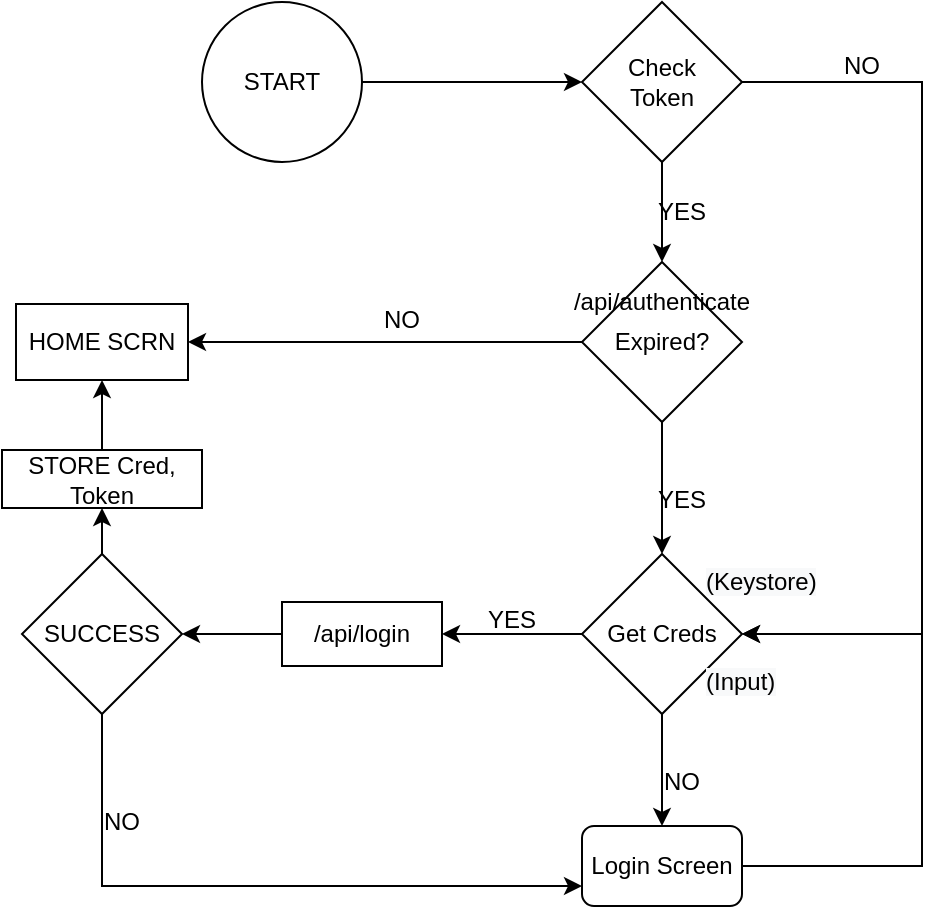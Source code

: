 <mxfile version="13.8.5" type="github">
  <diagram id="C5RBs43oDa-KdzZeNtuy" name="Page-1">
    <mxGraphModel dx="868" dy="492" grid="1" gridSize="10" guides="1" tooltips="1" connect="1" arrows="1" fold="1" page="1" pageScale="1" pageWidth="827" pageHeight="1169" math="0" shadow="0">
      <root>
        <mxCell id="WIyWlLk6GJQsqaUBKTNV-0" />
        <mxCell id="WIyWlLk6GJQsqaUBKTNV-1" parent="WIyWlLk6GJQsqaUBKTNV-0" />
        <object label="START" placeholders="1" text="START" id="p4rbbkV2eQOE9EX-nILp-1">
          <mxCell style="ellipse;whiteSpace=wrap;html=1;aspect=fixed;" vertex="1" parent="WIyWlLk6GJQsqaUBKTNV-1">
            <mxGeometry x="210" y="15" width="80" height="80" as="geometry" />
          </mxCell>
        </object>
        <mxCell id="p4rbbkV2eQOE9EX-nILp-30" style="edgeStyle=orthogonalEdgeStyle;rounded=0;orthogonalLoop=1;jettySize=auto;html=1;" edge="1" parent="WIyWlLk6GJQsqaUBKTNV-1" source="p4rbbkV2eQOE9EX-nILp-2" target="p4rbbkV2eQOE9EX-nILp-3">
          <mxGeometry relative="1" as="geometry" />
        </mxCell>
        <mxCell id="p4rbbkV2eQOE9EX-nILp-32" style="edgeStyle=orthogonalEdgeStyle;rounded=0;orthogonalLoop=1;jettySize=auto;html=1;entryX=1;entryY=0.5;entryDx=0;entryDy=0;" edge="1" parent="WIyWlLk6GJQsqaUBKTNV-1" source="p4rbbkV2eQOE9EX-nILp-2" target="p4rbbkV2eQOE9EX-nILp-10">
          <mxGeometry relative="1" as="geometry">
            <Array as="points">
              <mxPoint x="570" y="55" />
              <mxPoint x="570" y="331" />
            </Array>
          </mxGeometry>
        </mxCell>
        <mxCell id="p4rbbkV2eQOE9EX-nILp-2" value="Check &lt;br&gt;Token" style="rhombus;whiteSpace=wrap;html=1;" vertex="1" parent="WIyWlLk6GJQsqaUBKTNV-1">
          <mxGeometry x="400" y="15" width="80" height="80" as="geometry" />
        </mxCell>
        <mxCell id="p4rbbkV2eQOE9EX-nILp-35" style="edgeStyle=orthogonalEdgeStyle;rounded=0;orthogonalLoop=1;jettySize=auto;html=1;entryX=1;entryY=0.5;entryDx=0;entryDy=0;" edge="1" parent="WIyWlLk6GJQsqaUBKTNV-1" source="p4rbbkV2eQOE9EX-nILp-3" target="p4rbbkV2eQOE9EX-nILp-27">
          <mxGeometry relative="1" as="geometry" />
        </mxCell>
        <mxCell id="p4rbbkV2eQOE9EX-nILp-37" style="edgeStyle=orthogonalEdgeStyle;rounded=0;orthogonalLoop=1;jettySize=auto;html=1;entryX=0.5;entryY=0;entryDx=0;entryDy=0;" edge="1" parent="WIyWlLk6GJQsqaUBKTNV-1" source="p4rbbkV2eQOE9EX-nILp-3" target="p4rbbkV2eQOE9EX-nILp-10">
          <mxGeometry relative="1" as="geometry" />
        </mxCell>
        <mxCell id="p4rbbkV2eQOE9EX-nILp-3" value="Expired?" style="rhombus;whiteSpace=wrap;html=1;" vertex="1" parent="WIyWlLk6GJQsqaUBKTNV-1">
          <mxGeometry x="400" y="145" width="80" height="80" as="geometry" />
        </mxCell>
        <mxCell id="p4rbbkV2eQOE9EX-nILp-42" style="edgeStyle=orthogonalEdgeStyle;rounded=0;orthogonalLoop=1;jettySize=auto;html=1;entryX=1;entryY=0.5;entryDx=0;entryDy=0;" edge="1" parent="WIyWlLk6GJQsqaUBKTNV-1" source="p4rbbkV2eQOE9EX-nILp-4" target="p4rbbkV2eQOE9EX-nILp-10">
          <mxGeometry relative="1" as="geometry">
            <Array as="points">
              <mxPoint x="570" y="447" />
              <mxPoint x="570" y="331" />
            </Array>
          </mxGeometry>
        </mxCell>
        <mxCell id="p4rbbkV2eQOE9EX-nILp-4" value="Login Screen" style="rounded=1;whiteSpace=wrap;html=1;" vertex="1" parent="WIyWlLk6GJQsqaUBKTNV-1">
          <mxGeometry x="400" y="427" width="80" height="40" as="geometry" />
        </mxCell>
        <mxCell id="p4rbbkV2eQOE9EX-nILp-6" value="" style="endArrow=classic;html=1;exitX=1;exitY=0.5;exitDx=0;exitDy=0;entryX=0;entryY=0.5;entryDx=0;entryDy=0;" edge="1" parent="WIyWlLk6GJQsqaUBKTNV-1" source="p4rbbkV2eQOE9EX-nILp-1" target="p4rbbkV2eQOE9EX-nILp-2">
          <mxGeometry width="50" height="50" relative="1" as="geometry">
            <mxPoint x="390" y="270" as="sourcePoint" />
            <mxPoint x="440" y="220" as="targetPoint" />
          </mxGeometry>
        </mxCell>
        <mxCell id="p4rbbkV2eQOE9EX-nILp-8" value="/api/authenticate" style="text;html=1;strokeColor=none;fillColor=none;align=center;verticalAlign=middle;whiteSpace=wrap;rounded=0;" vertex="1" parent="WIyWlLk6GJQsqaUBKTNV-1">
          <mxGeometry x="420" y="155" width="40" height="20" as="geometry" />
        </mxCell>
        <mxCell id="p4rbbkV2eQOE9EX-nILp-18" style="edgeStyle=orthogonalEdgeStyle;rounded=0;orthogonalLoop=1;jettySize=auto;html=1;entryX=0.5;entryY=0;entryDx=0;entryDy=0;" edge="1" parent="WIyWlLk6GJQsqaUBKTNV-1" source="p4rbbkV2eQOE9EX-nILp-10" target="p4rbbkV2eQOE9EX-nILp-4">
          <mxGeometry relative="1" as="geometry" />
        </mxCell>
        <mxCell id="p4rbbkV2eQOE9EX-nILp-21" style="edgeStyle=orthogonalEdgeStyle;rounded=0;orthogonalLoop=1;jettySize=auto;html=1;" edge="1" parent="WIyWlLk6GJQsqaUBKTNV-1" source="p4rbbkV2eQOE9EX-nILp-10" target="p4rbbkV2eQOE9EX-nILp-20">
          <mxGeometry relative="1" as="geometry" />
        </mxCell>
        <mxCell id="p4rbbkV2eQOE9EX-nILp-10" value="Get Creds" style="rhombus;whiteSpace=wrap;html=1;" vertex="1" parent="WIyWlLk6GJQsqaUBKTNV-1">
          <mxGeometry x="400" y="291" width="80" height="80" as="geometry" />
        </mxCell>
        <mxCell id="p4rbbkV2eQOE9EX-nILp-12" value="YES" style="text;html=1;strokeColor=none;fillColor=none;align=center;verticalAlign=middle;whiteSpace=wrap;rounded=0;" vertex="1" parent="WIyWlLk6GJQsqaUBKTNV-1">
          <mxGeometry x="430" y="110" width="40" height="20" as="geometry" />
        </mxCell>
        <mxCell id="p4rbbkV2eQOE9EX-nILp-17" value="NO" style="text;html=1;strokeColor=none;fillColor=none;align=center;verticalAlign=middle;whiteSpace=wrap;rounded=0;" vertex="1" parent="WIyWlLk6GJQsqaUBKTNV-1">
          <mxGeometry x="520" y="37" width="40" height="20" as="geometry" />
        </mxCell>
        <mxCell id="p4rbbkV2eQOE9EX-nILp-19" value="NO" style="text;html=1;strokeColor=none;fillColor=none;align=center;verticalAlign=middle;whiteSpace=wrap;rounded=0;" vertex="1" parent="WIyWlLk6GJQsqaUBKTNV-1">
          <mxGeometry x="430" y="395" width="40" height="20" as="geometry" />
        </mxCell>
        <mxCell id="p4rbbkV2eQOE9EX-nILp-25" style="edgeStyle=orthogonalEdgeStyle;rounded=0;orthogonalLoop=1;jettySize=auto;html=1;entryX=1;entryY=0.5;entryDx=0;entryDy=0;" edge="1" parent="WIyWlLk6GJQsqaUBKTNV-1" source="p4rbbkV2eQOE9EX-nILp-20" target="p4rbbkV2eQOE9EX-nILp-23">
          <mxGeometry relative="1" as="geometry" />
        </mxCell>
        <mxCell id="p4rbbkV2eQOE9EX-nILp-20" value="/api/login" style="rounded=0;whiteSpace=wrap;html=1;" vertex="1" parent="WIyWlLk6GJQsqaUBKTNV-1">
          <mxGeometry x="250" y="315" width="80" height="32" as="geometry" />
        </mxCell>
        <mxCell id="p4rbbkV2eQOE9EX-nILp-22" value="YES" style="text;html=1;strokeColor=none;fillColor=none;align=center;verticalAlign=middle;whiteSpace=wrap;rounded=0;" vertex="1" parent="WIyWlLk6GJQsqaUBKTNV-1">
          <mxGeometry x="345" y="314" width="40" height="20" as="geometry" />
        </mxCell>
        <mxCell id="p4rbbkV2eQOE9EX-nILp-24" style="edgeStyle=orthogonalEdgeStyle;rounded=0;orthogonalLoop=1;jettySize=auto;html=1;entryX=0;entryY=0.75;entryDx=0;entryDy=0;" edge="1" parent="WIyWlLk6GJQsqaUBKTNV-1" source="p4rbbkV2eQOE9EX-nILp-23" target="p4rbbkV2eQOE9EX-nILp-4">
          <mxGeometry relative="1" as="geometry">
            <Array as="points">
              <mxPoint x="160" y="457" />
            </Array>
          </mxGeometry>
        </mxCell>
        <mxCell id="p4rbbkV2eQOE9EX-nILp-40" style="edgeStyle=orthogonalEdgeStyle;rounded=0;orthogonalLoop=1;jettySize=auto;html=1;entryX=0.5;entryY=1;entryDx=0;entryDy=0;" edge="1" parent="WIyWlLk6GJQsqaUBKTNV-1" source="p4rbbkV2eQOE9EX-nILp-23" target="p4rbbkV2eQOE9EX-nILp-39">
          <mxGeometry relative="1" as="geometry" />
        </mxCell>
        <mxCell id="p4rbbkV2eQOE9EX-nILp-23" value="SUCCESS" style="rhombus;whiteSpace=wrap;html=1;" vertex="1" parent="WIyWlLk6GJQsqaUBKTNV-1">
          <mxGeometry x="120" y="291" width="80" height="80" as="geometry" />
        </mxCell>
        <mxCell id="p4rbbkV2eQOE9EX-nILp-26" value="NO" style="text;html=1;strokeColor=none;fillColor=none;align=center;verticalAlign=middle;whiteSpace=wrap;rounded=0;" vertex="1" parent="WIyWlLk6GJQsqaUBKTNV-1">
          <mxGeometry x="150" y="415" width="40" height="20" as="geometry" />
        </mxCell>
        <mxCell id="p4rbbkV2eQOE9EX-nILp-27" value="HOME SCRN" style="rounded=0;whiteSpace=wrap;html=1;" vertex="1" parent="WIyWlLk6GJQsqaUBKTNV-1">
          <mxGeometry x="117" y="166" width="86" height="38" as="geometry" />
        </mxCell>
        <mxCell id="p4rbbkV2eQOE9EX-nILp-36" value="NO" style="text;html=1;strokeColor=none;fillColor=none;align=center;verticalAlign=middle;whiteSpace=wrap;rounded=0;" vertex="1" parent="WIyWlLk6GJQsqaUBKTNV-1">
          <mxGeometry x="290" y="164" width="40" height="20" as="geometry" />
        </mxCell>
        <mxCell id="p4rbbkV2eQOE9EX-nILp-38" value="YES" style="text;html=1;strokeColor=none;fillColor=none;align=center;verticalAlign=middle;whiteSpace=wrap;rounded=0;" vertex="1" parent="WIyWlLk6GJQsqaUBKTNV-1">
          <mxGeometry x="430" y="254" width="40" height="20" as="geometry" />
        </mxCell>
        <mxCell id="p4rbbkV2eQOE9EX-nILp-41" style="edgeStyle=orthogonalEdgeStyle;rounded=0;orthogonalLoop=1;jettySize=auto;html=1;entryX=0.5;entryY=1;entryDx=0;entryDy=0;" edge="1" parent="WIyWlLk6GJQsqaUBKTNV-1" source="p4rbbkV2eQOE9EX-nILp-39" target="p4rbbkV2eQOE9EX-nILp-27">
          <mxGeometry relative="1" as="geometry" />
        </mxCell>
        <mxCell id="p4rbbkV2eQOE9EX-nILp-39" value="STORE Cred, Token" style="rounded=0;whiteSpace=wrap;html=1;" vertex="1" parent="WIyWlLk6GJQsqaUBKTNV-1">
          <mxGeometry x="110" y="239" width="100" height="29" as="geometry" />
        </mxCell>
        <mxCell id="p4rbbkV2eQOE9EX-nILp-43" value="&lt;span style=&quot;color: rgb(0, 0, 0); font-family: helvetica; font-size: 12px; font-style: normal; font-weight: 400; letter-spacing: normal; text-align: center; text-indent: 0px; text-transform: none; word-spacing: 0px; background-color: rgb(248, 249, 250); display: inline; float: none;&quot;&gt;(Keystore)&lt;/span&gt;" style="text;whiteSpace=wrap;html=1;" vertex="1" parent="WIyWlLk6GJQsqaUBKTNV-1">
          <mxGeometry x="460" y="291" width="80" height="30" as="geometry" />
        </mxCell>
        <mxCell id="p4rbbkV2eQOE9EX-nILp-44" value="&lt;span style=&quot;color: rgb(0 , 0 , 0) ; font-family: &amp;#34;helvetica&amp;#34; ; font-size: 12px ; font-style: normal ; font-weight: 400 ; letter-spacing: normal ; text-align: center ; text-indent: 0px ; text-transform: none ; word-spacing: 0px ; background-color: rgb(248 , 249 , 250) ; display: inline ; float: none&quot;&gt;(Input)&lt;/span&gt;" style="text;whiteSpace=wrap;html=1;" vertex="1" parent="WIyWlLk6GJQsqaUBKTNV-1">
          <mxGeometry x="460" y="341" width="80" height="30" as="geometry" />
        </mxCell>
      </root>
    </mxGraphModel>
  </diagram>
</mxfile>
